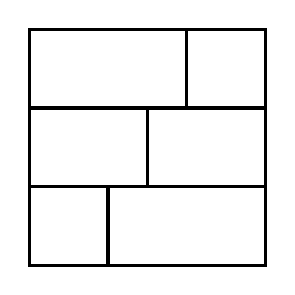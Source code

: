 \begin{tikzpicture}[very thick, scale=.5]
    \draw (0,4) rectangle (4,6);
    \draw (4,4) rectangle (6,6);
    \draw (0,2) rectangle (3,4);
    \draw (3,2) rectangle (6,4);
    \draw (0,0) rectangle (2,2);
    \draw (2,0) rectangle (6,2);
\end{tikzpicture}
